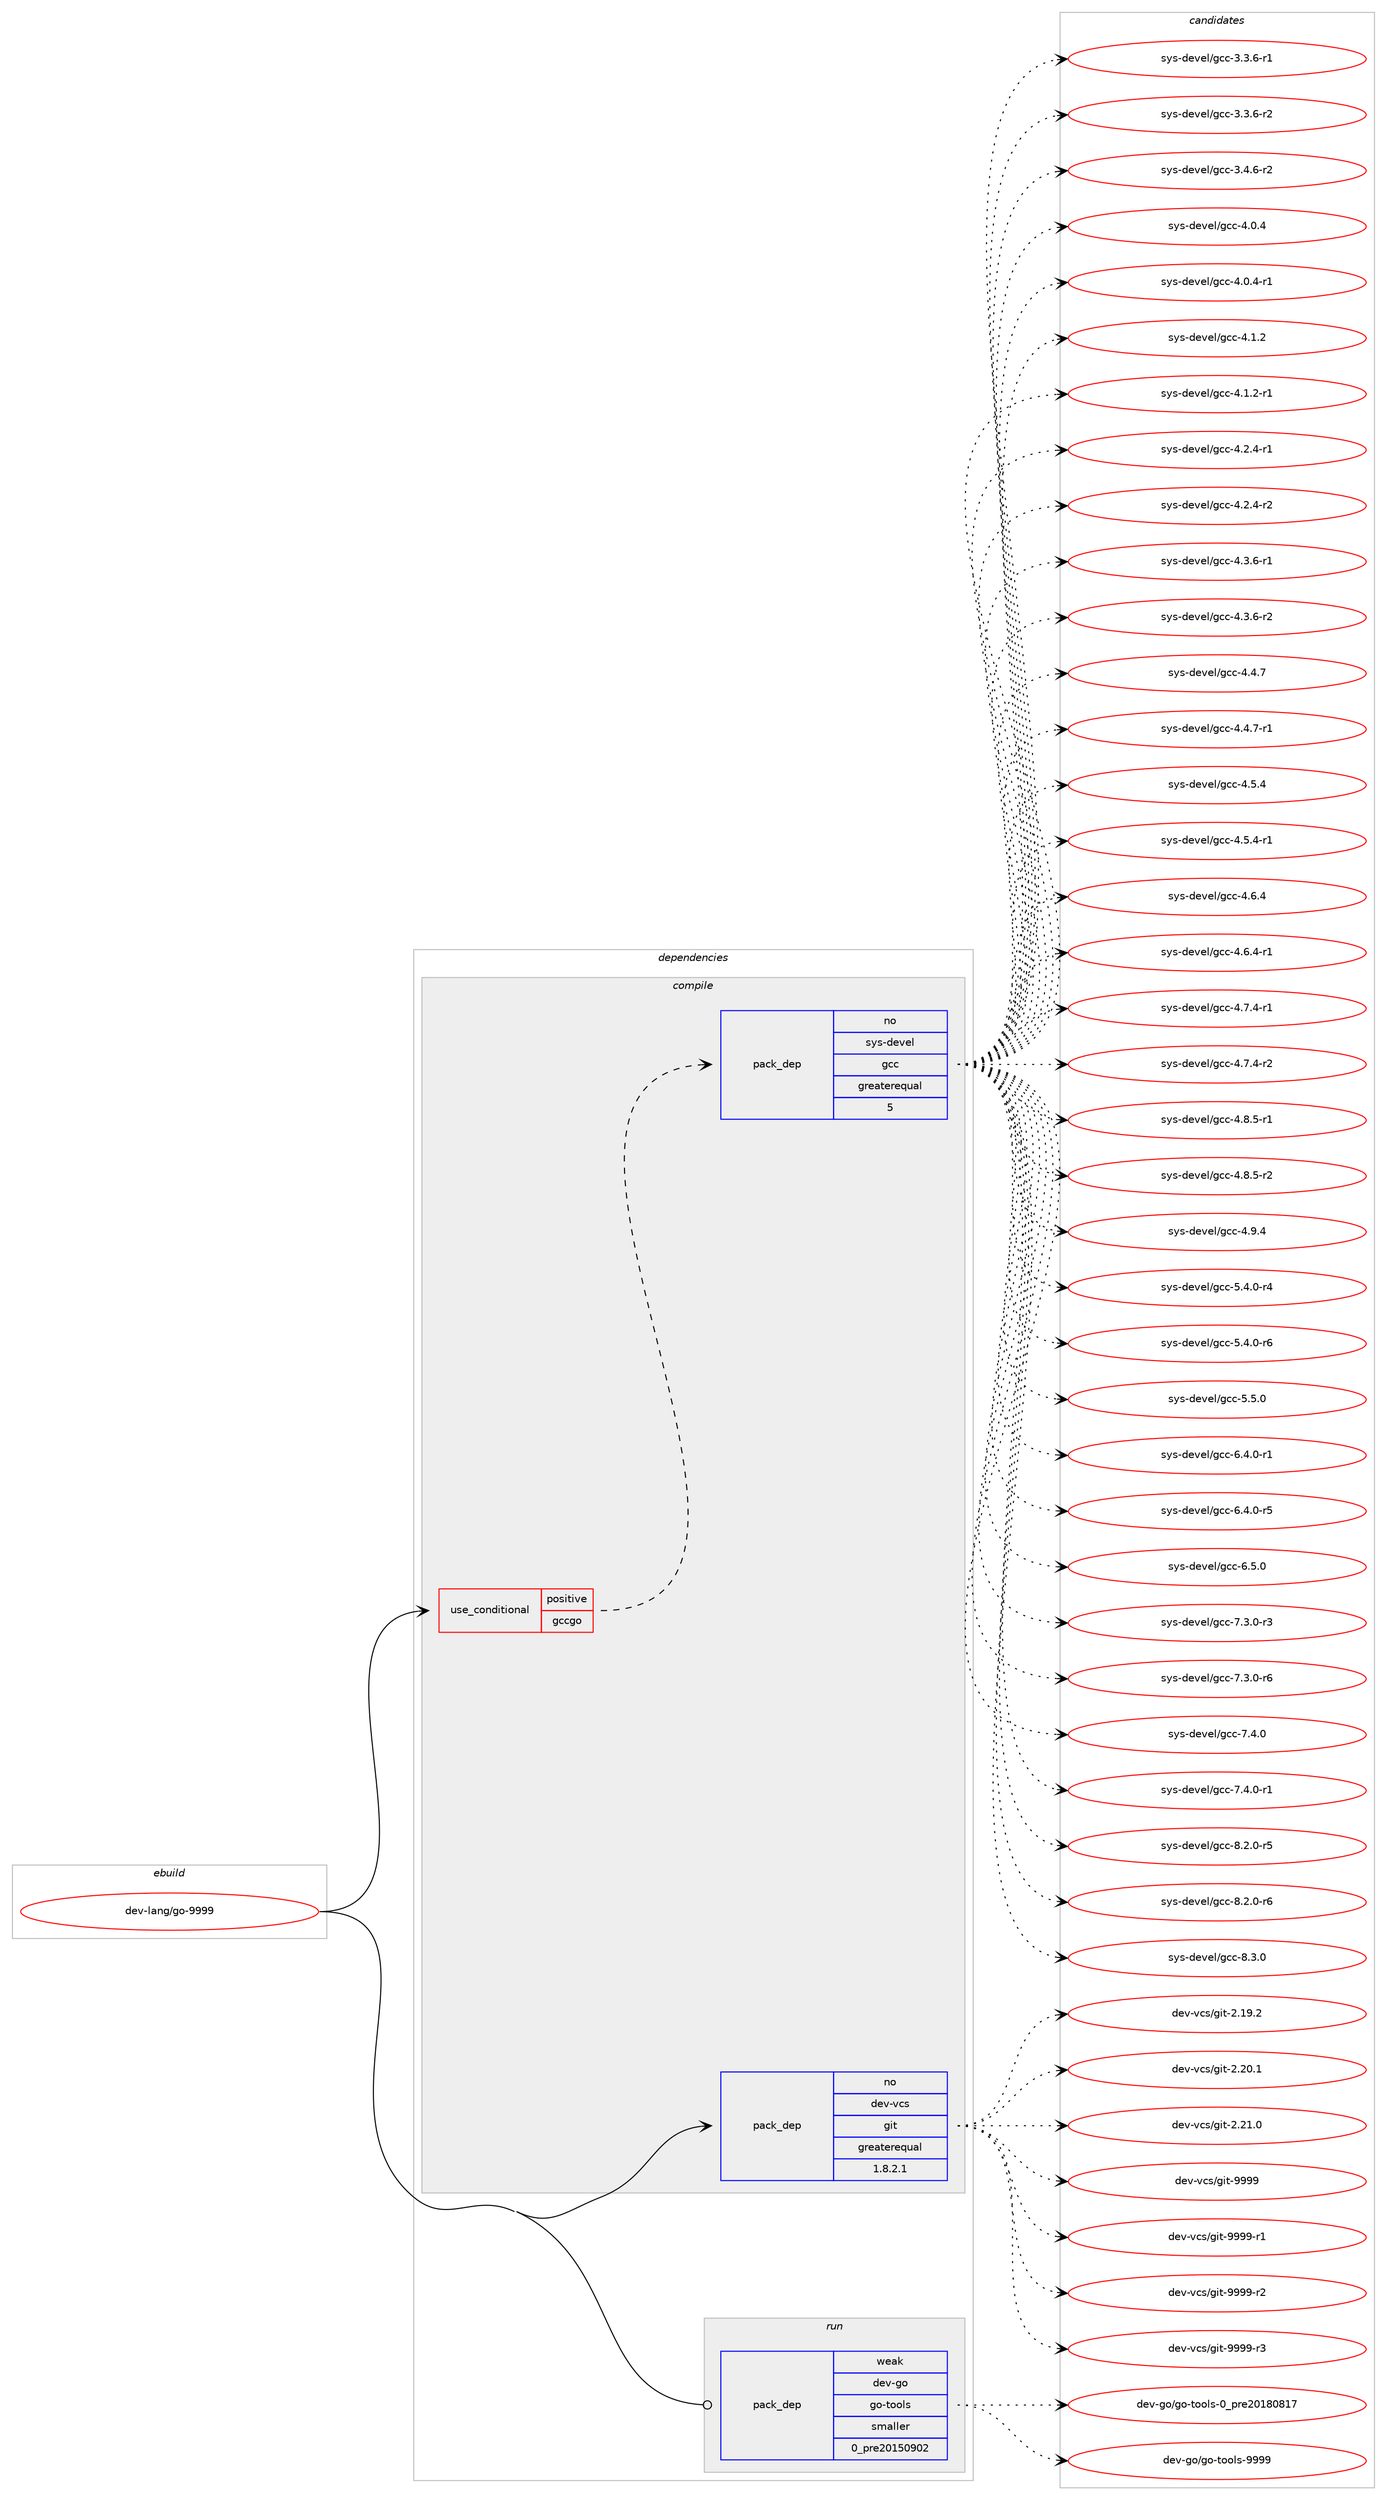 digraph prolog {

# *************
# Graph options
# *************

newrank=true;
concentrate=true;
compound=true;
graph [rankdir=LR,fontname=Helvetica,fontsize=10,ranksep=1.5];#, ranksep=2.5, nodesep=0.2];
edge  [arrowhead=vee];
node  [fontname=Helvetica,fontsize=10];

# **********
# The ebuild
# **********

subgraph cluster_leftcol {
color=gray;
rank=same;
label=<<i>ebuild</i>>;
id [label="dev-lang/go-9999", color=red, width=4, href="../dev-lang/go-9999.svg"];
}

# ****************
# The dependencies
# ****************

subgraph cluster_midcol {
color=gray;
label=<<i>dependencies</i>>;
subgraph cluster_compile {
fillcolor="#eeeeee";
style=filled;
label=<<i>compile</i>>;
subgraph cond363687 {
dependency1358962 [label=<<TABLE BORDER="0" CELLBORDER="1" CELLSPACING="0" CELLPADDING="4"><TR><TD ROWSPAN="3" CELLPADDING="10">use_conditional</TD></TR><TR><TD>positive</TD></TR><TR><TD>gccgo</TD></TR></TABLE>>, shape=none, color=red];
subgraph pack972796 {
dependency1358963 [label=<<TABLE BORDER="0" CELLBORDER="1" CELLSPACING="0" CELLPADDING="4" WIDTH="220"><TR><TD ROWSPAN="6" CELLPADDING="30">pack_dep</TD></TR><TR><TD WIDTH="110">no</TD></TR><TR><TD>sys-devel</TD></TR><TR><TD>gcc</TD></TR><TR><TD>greaterequal</TD></TR><TR><TD>5</TD></TR></TABLE>>, shape=none, color=blue];
}
dependency1358962:e -> dependency1358963:w [weight=20,style="dashed",arrowhead="vee"];
}
id:e -> dependency1358962:w [weight=20,style="solid",arrowhead="vee"];
subgraph pack972797 {
dependency1358964 [label=<<TABLE BORDER="0" CELLBORDER="1" CELLSPACING="0" CELLPADDING="4" WIDTH="220"><TR><TD ROWSPAN="6" CELLPADDING="30">pack_dep</TD></TR><TR><TD WIDTH="110">no</TD></TR><TR><TD>dev-vcs</TD></TR><TR><TD>git</TD></TR><TR><TD>greaterequal</TD></TR><TR><TD>1.8.2.1</TD></TR></TABLE>>, shape=none, color=blue];
}
id:e -> dependency1358964:w [weight=20,style="solid",arrowhead="vee"];
}
subgraph cluster_compileandrun {
fillcolor="#eeeeee";
style=filled;
label=<<i>compile and run</i>>;
}
subgraph cluster_run {
fillcolor="#eeeeee";
style=filled;
label=<<i>run</i>>;
subgraph pack972798 {
dependency1358965 [label=<<TABLE BORDER="0" CELLBORDER="1" CELLSPACING="0" CELLPADDING="4" WIDTH="220"><TR><TD ROWSPAN="6" CELLPADDING="30">pack_dep</TD></TR><TR><TD WIDTH="110">weak</TD></TR><TR><TD>dev-go</TD></TR><TR><TD>go-tools</TD></TR><TR><TD>smaller</TD></TR><TR><TD>0_pre20150902</TD></TR></TABLE>>, shape=none, color=blue];
}
id:e -> dependency1358965:w [weight=20,style="solid",arrowhead="odot"];
}
}

# **************
# The candidates
# **************

subgraph cluster_choices {
rank=same;
color=gray;
label=<<i>candidates</i>>;

subgraph choice972796 {
color=black;
nodesep=1;
choice115121115451001011181011084710399994551465146544511449 [label="sys-devel/gcc-3.3.6-r1", color=red, width=4,href="../sys-devel/gcc-3.3.6-r1.svg"];
choice115121115451001011181011084710399994551465146544511450 [label="sys-devel/gcc-3.3.6-r2", color=red, width=4,href="../sys-devel/gcc-3.3.6-r2.svg"];
choice115121115451001011181011084710399994551465246544511450 [label="sys-devel/gcc-3.4.6-r2", color=red, width=4,href="../sys-devel/gcc-3.4.6-r2.svg"];
choice11512111545100101118101108471039999455246484652 [label="sys-devel/gcc-4.0.4", color=red, width=4,href="../sys-devel/gcc-4.0.4.svg"];
choice115121115451001011181011084710399994552464846524511449 [label="sys-devel/gcc-4.0.4-r1", color=red, width=4,href="../sys-devel/gcc-4.0.4-r1.svg"];
choice11512111545100101118101108471039999455246494650 [label="sys-devel/gcc-4.1.2", color=red, width=4,href="../sys-devel/gcc-4.1.2.svg"];
choice115121115451001011181011084710399994552464946504511449 [label="sys-devel/gcc-4.1.2-r1", color=red, width=4,href="../sys-devel/gcc-4.1.2-r1.svg"];
choice115121115451001011181011084710399994552465046524511449 [label="sys-devel/gcc-4.2.4-r1", color=red, width=4,href="../sys-devel/gcc-4.2.4-r1.svg"];
choice115121115451001011181011084710399994552465046524511450 [label="sys-devel/gcc-4.2.4-r2", color=red, width=4,href="../sys-devel/gcc-4.2.4-r2.svg"];
choice115121115451001011181011084710399994552465146544511449 [label="sys-devel/gcc-4.3.6-r1", color=red, width=4,href="../sys-devel/gcc-4.3.6-r1.svg"];
choice115121115451001011181011084710399994552465146544511450 [label="sys-devel/gcc-4.3.6-r2", color=red, width=4,href="../sys-devel/gcc-4.3.6-r2.svg"];
choice11512111545100101118101108471039999455246524655 [label="sys-devel/gcc-4.4.7", color=red, width=4,href="../sys-devel/gcc-4.4.7.svg"];
choice115121115451001011181011084710399994552465246554511449 [label="sys-devel/gcc-4.4.7-r1", color=red, width=4,href="../sys-devel/gcc-4.4.7-r1.svg"];
choice11512111545100101118101108471039999455246534652 [label="sys-devel/gcc-4.5.4", color=red, width=4,href="../sys-devel/gcc-4.5.4.svg"];
choice115121115451001011181011084710399994552465346524511449 [label="sys-devel/gcc-4.5.4-r1", color=red, width=4,href="../sys-devel/gcc-4.5.4-r1.svg"];
choice11512111545100101118101108471039999455246544652 [label="sys-devel/gcc-4.6.4", color=red, width=4,href="../sys-devel/gcc-4.6.4.svg"];
choice115121115451001011181011084710399994552465446524511449 [label="sys-devel/gcc-4.6.4-r1", color=red, width=4,href="../sys-devel/gcc-4.6.4-r1.svg"];
choice115121115451001011181011084710399994552465546524511449 [label="sys-devel/gcc-4.7.4-r1", color=red, width=4,href="../sys-devel/gcc-4.7.4-r1.svg"];
choice115121115451001011181011084710399994552465546524511450 [label="sys-devel/gcc-4.7.4-r2", color=red, width=4,href="../sys-devel/gcc-4.7.4-r2.svg"];
choice115121115451001011181011084710399994552465646534511449 [label="sys-devel/gcc-4.8.5-r1", color=red, width=4,href="../sys-devel/gcc-4.8.5-r1.svg"];
choice115121115451001011181011084710399994552465646534511450 [label="sys-devel/gcc-4.8.5-r2", color=red, width=4,href="../sys-devel/gcc-4.8.5-r2.svg"];
choice11512111545100101118101108471039999455246574652 [label="sys-devel/gcc-4.9.4", color=red, width=4,href="../sys-devel/gcc-4.9.4.svg"];
choice115121115451001011181011084710399994553465246484511452 [label="sys-devel/gcc-5.4.0-r4", color=red, width=4,href="../sys-devel/gcc-5.4.0-r4.svg"];
choice115121115451001011181011084710399994553465246484511454 [label="sys-devel/gcc-5.4.0-r6", color=red, width=4,href="../sys-devel/gcc-5.4.0-r6.svg"];
choice11512111545100101118101108471039999455346534648 [label="sys-devel/gcc-5.5.0", color=red, width=4,href="../sys-devel/gcc-5.5.0.svg"];
choice115121115451001011181011084710399994554465246484511449 [label="sys-devel/gcc-6.4.0-r1", color=red, width=4,href="../sys-devel/gcc-6.4.0-r1.svg"];
choice115121115451001011181011084710399994554465246484511453 [label="sys-devel/gcc-6.4.0-r5", color=red, width=4,href="../sys-devel/gcc-6.4.0-r5.svg"];
choice11512111545100101118101108471039999455446534648 [label="sys-devel/gcc-6.5.0", color=red, width=4,href="../sys-devel/gcc-6.5.0.svg"];
choice115121115451001011181011084710399994555465146484511451 [label="sys-devel/gcc-7.3.0-r3", color=red, width=4,href="../sys-devel/gcc-7.3.0-r3.svg"];
choice115121115451001011181011084710399994555465146484511454 [label="sys-devel/gcc-7.3.0-r6", color=red, width=4,href="../sys-devel/gcc-7.3.0-r6.svg"];
choice11512111545100101118101108471039999455546524648 [label="sys-devel/gcc-7.4.0", color=red, width=4,href="../sys-devel/gcc-7.4.0.svg"];
choice115121115451001011181011084710399994555465246484511449 [label="sys-devel/gcc-7.4.0-r1", color=red, width=4,href="../sys-devel/gcc-7.4.0-r1.svg"];
choice115121115451001011181011084710399994556465046484511453 [label="sys-devel/gcc-8.2.0-r5", color=red, width=4,href="../sys-devel/gcc-8.2.0-r5.svg"];
choice115121115451001011181011084710399994556465046484511454 [label="sys-devel/gcc-8.2.0-r6", color=red, width=4,href="../sys-devel/gcc-8.2.0-r6.svg"];
choice11512111545100101118101108471039999455646514648 [label="sys-devel/gcc-8.3.0", color=red, width=4,href="../sys-devel/gcc-8.3.0.svg"];
dependency1358963:e -> choice115121115451001011181011084710399994551465146544511449:w [style=dotted,weight="100"];
dependency1358963:e -> choice115121115451001011181011084710399994551465146544511450:w [style=dotted,weight="100"];
dependency1358963:e -> choice115121115451001011181011084710399994551465246544511450:w [style=dotted,weight="100"];
dependency1358963:e -> choice11512111545100101118101108471039999455246484652:w [style=dotted,weight="100"];
dependency1358963:e -> choice115121115451001011181011084710399994552464846524511449:w [style=dotted,weight="100"];
dependency1358963:e -> choice11512111545100101118101108471039999455246494650:w [style=dotted,weight="100"];
dependency1358963:e -> choice115121115451001011181011084710399994552464946504511449:w [style=dotted,weight="100"];
dependency1358963:e -> choice115121115451001011181011084710399994552465046524511449:w [style=dotted,weight="100"];
dependency1358963:e -> choice115121115451001011181011084710399994552465046524511450:w [style=dotted,weight="100"];
dependency1358963:e -> choice115121115451001011181011084710399994552465146544511449:w [style=dotted,weight="100"];
dependency1358963:e -> choice115121115451001011181011084710399994552465146544511450:w [style=dotted,weight="100"];
dependency1358963:e -> choice11512111545100101118101108471039999455246524655:w [style=dotted,weight="100"];
dependency1358963:e -> choice115121115451001011181011084710399994552465246554511449:w [style=dotted,weight="100"];
dependency1358963:e -> choice11512111545100101118101108471039999455246534652:w [style=dotted,weight="100"];
dependency1358963:e -> choice115121115451001011181011084710399994552465346524511449:w [style=dotted,weight="100"];
dependency1358963:e -> choice11512111545100101118101108471039999455246544652:w [style=dotted,weight="100"];
dependency1358963:e -> choice115121115451001011181011084710399994552465446524511449:w [style=dotted,weight="100"];
dependency1358963:e -> choice115121115451001011181011084710399994552465546524511449:w [style=dotted,weight="100"];
dependency1358963:e -> choice115121115451001011181011084710399994552465546524511450:w [style=dotted,weight="100"];
dependency1358963:e -> choice115121115451001011181011084710399994552465646534511449:w [style=dotted,weight="100"];
dependency1358963:e -> choice115121115451001011181011084710399994552465646534511450:w [style=dotted,weight="100"];
dependency1358963:e -> choice11512111545100101118101108471039999455246574652:w [style=dotted,weight="100"];
dependency1358963:e -> choice115121115451001011181011084710399994553465246484511452:w [style=dotted,weight="100"];
dependency1358963:e -> choice115121115451001011181011084710399994553465246484511454:w [style=dotted,weight="100"];
dependency1358963:e -> choice11512111545100101118101108471039999455346534648:w [style=dotted,weight="100"];
dependency1358963:e -> choice115121115451001011181011084710399994554465246484511449:w [style=dotted,weight="100"];
dependency1358963:e -> choice115121115451001011181011084710399994554465246484511453:w [style=dotted,weight="100"];
dependency1358963:e -> choice11512111545100101118101108471039999455446534648:w [style=dotted,weight="100"];
dependency1358963:e -> choice115121115451001011181011084710399994555465146484511451:w [style=dotted,weight="100"];
dependency1358963:e -> choice115121115451001011181011084710399994555465146484511454:w [style=dotted,weight="100"];
dependency1358963:e -> choice11512111545100101118101108471039999455546524648:w [style=dotted,weight="100"];
dependency1358963:e -> choice115121115451001011181011084710399994555465246484511449:w [style=dotted,weight="100"];
dependency1358963:e -> choice115121115451001011181011084710399994556465046484511453:w [style=dotted,weight="100"];
dependency1358963:e -> choice115121115451001011181011084710399994556465046484511454:w [style=dotted,weight="100"];
dependency1358963:e -> choice11512111545100101118101108471039999455646514648:w [style=dotted,weight="100"];
}
subgraph choice972797 {
color=black;
nodesep=1;
choice10010111845118991154710310511645504649574650 [label="dev-vcs/git-2.19.2", color=red, width=4,href="../dev-vcs/git-2.19.2.svg"];
choice10010111845118991154710310511645504650484649 [label="dev-vcs/git-2.20.1", color=red, width=4,href="../dev-vcs/git-2.20.1.svg"];
choice10010111845118991154710310511645504650494648 [label="dev-vcs/git-2.21.0", color=red, width=4,href="../dev-vcs/git-2.21.0.svg"];
choice1001011184511899115471031051164557575757 [label="dev-vcs/git-9999", color=red, width=4,href="../dev-vcs/git-9999.svg"];
choice10010111845118991154710310511645575757574511449 [label="dev-vcs/git-9999-r1", color=red, width=4,href="../dev-vcs/git-9999-r1.svg"];
choice10010111845118991154710310511645575757574511450 [label="dev-vcs/git-9999-r2", color=red, width=4,href="../dev-vcs/git-9999-r2.svg"];
choice10010111845118991154710310511645575757574511451 [label="dev-vcs/git-9999-r3", color=red, width=4,href="../dev-vcs/git-9999-r3.svg"];
dependency1358964:e -> choice10010111845118991154710310511645504649574650:w [style=dotted,weight="100"];
dependency1358964:e -> choice10010111845118991154710310511645504650484649:w [style=dotted,weight="100"];
dependency1358964:e -> choice10010111845118991154710310511645504650494648:w [style=dotted,weight="100"];
dependency1358964:e -> choice1001011184511899115471031051164557575757:w [style=dotted,weight="100"];
dependency1358964:e -> choice10010111845118991154710310511645575757574511449:w [style=dotted,weight="100"];
dependency1358964:e -> choice10010111845118991154710310511645575757574511450:w [style=dotted,weight="100"];
dependency1358964:e -> choice10010111845118991154710310511645575757574511451:w [style=dotted,weight="100"];
}
subgraph choice972798 {
color=black;
nodesep=1;
choice1001011184510311147103111451161111111081154548951121141015048495648564955 [label="dev-go/go-tools-0_pre20180817", color=red, width=4,href="../dev-go/go-tools-0_pre20180817.svg"];
choice1001011184510311147103111451161111111081154557575757 [label="dev-go/go-tools-9999", color=red, width=4,href="../dev-go/go-tools-9999.svg"];
dependency1358965:e -> choice1001011184510311147103111451161111111081154548951121141015048495648564955:w [style=dotted,weight="100"];
dependency1358965:e -> choice1001011184510311147103111451161111111081154557575757:w [style=dotted,weight="100"];
}
}

}
